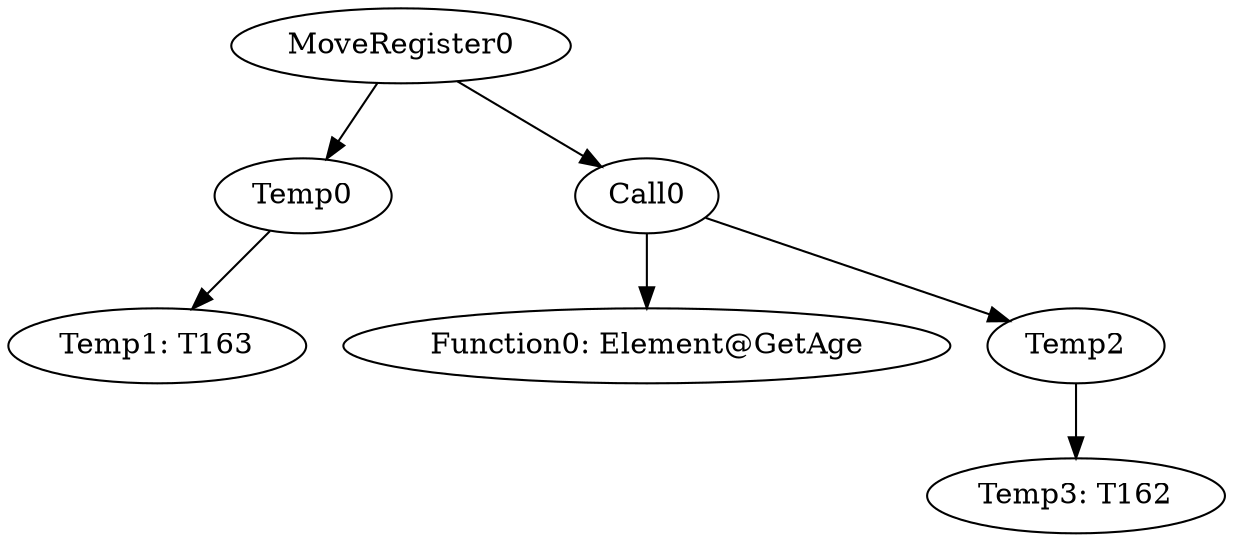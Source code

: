 digraph {
	ordering = out;
	Call0 -> "Function0: Element@GetAge";
	Call0 -> Temp2;
	MoveRegister0 -> Temp0;
	MoveRegister0 -> Call0;
	Temp2 -> "Temp3: T162";
	Temp0 -> "Temp1: T163";
}

